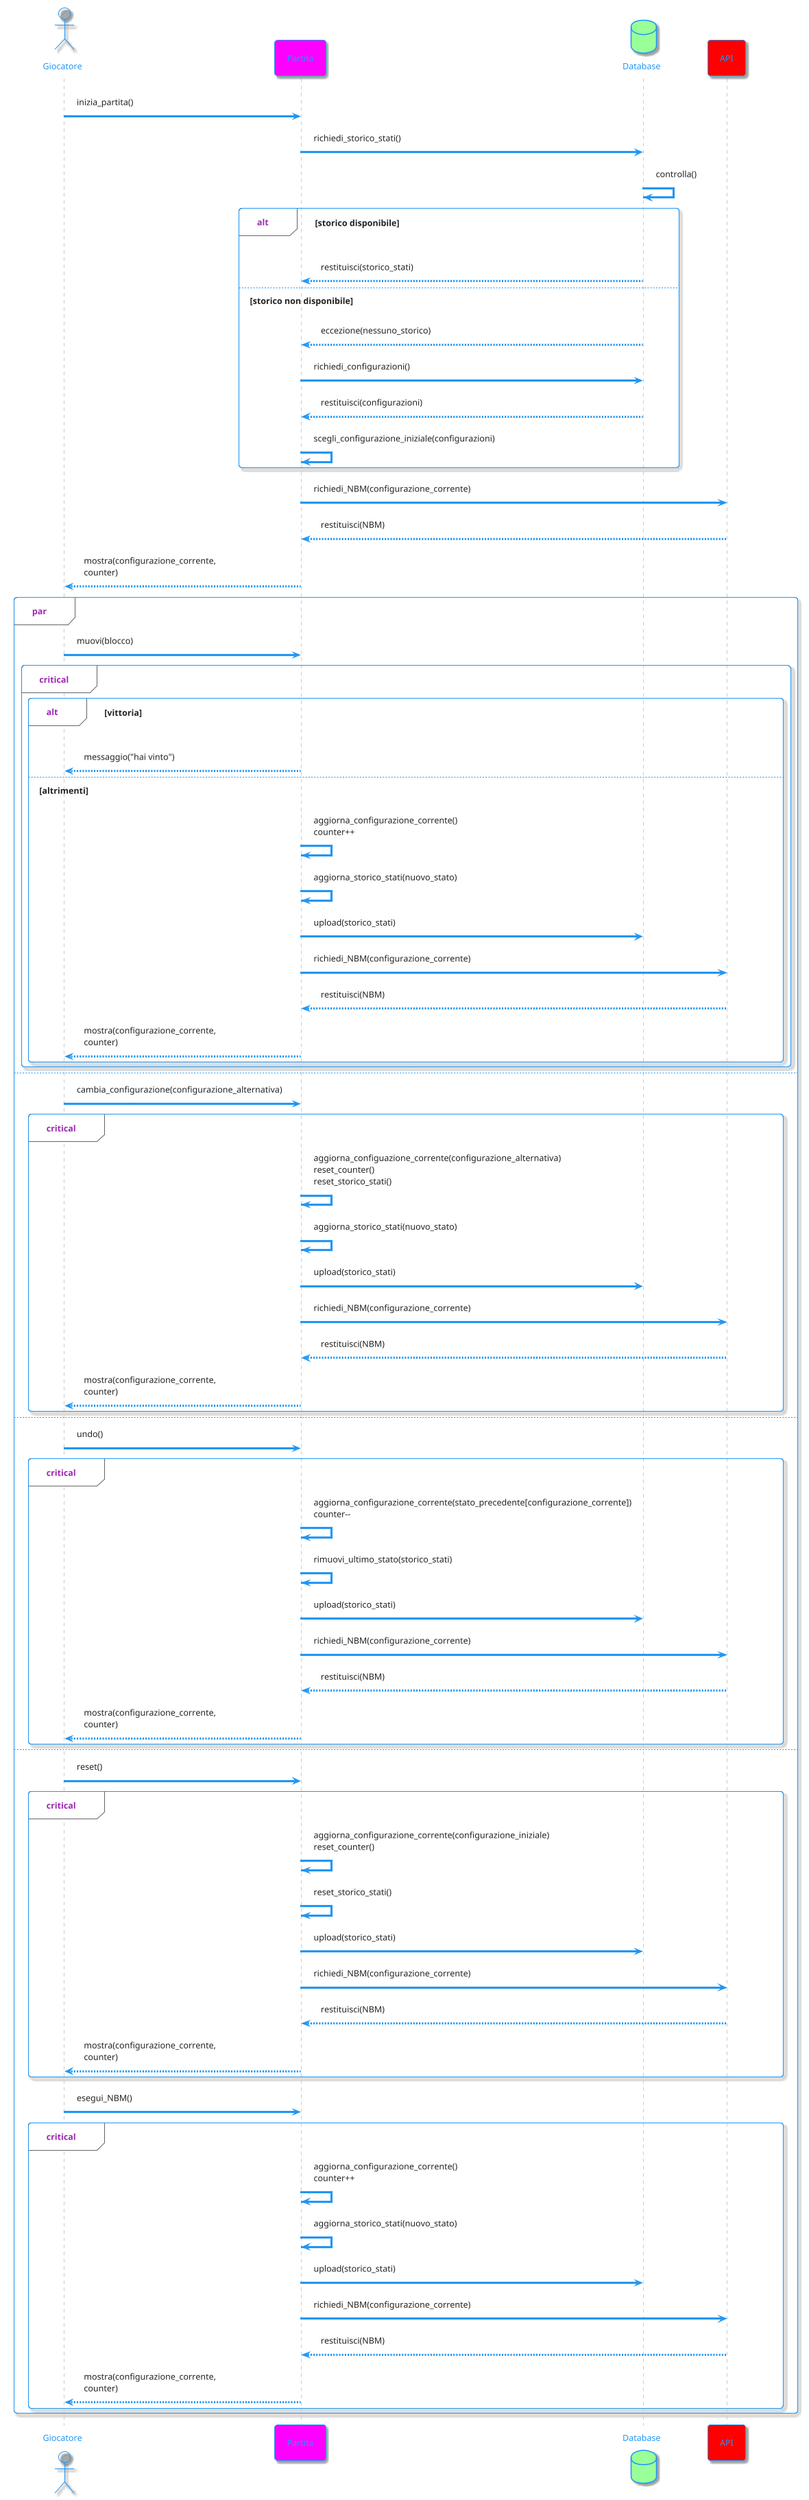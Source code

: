 @startuml
!theme materia-outline

actor Giocatore
participant Partita #ff00ff
database Database #99FF99
participant API #ff0000
skinparam BackgroundColor #FFFFFF


Giocatore -> Partita: inizia_partita()

Partita -> Database: richiedi_storico_stati()
Database -> Database: controlla()


alt storico disponibile
    Database --> Partita: restituisci(storico_stati)

else storico non disponibile
    Database --> Partita: eccezione(nessuno_storico)
    Partita -> Database: richiedi_configurazioni()
    Database --> Partita: restituisci(configurazioni)
    Partita -> Partita: scegli_configurazione_iniziale(configurazioni)

end

Partita -> API: richiedi_NBM(configurazione_corrente)
API --> Partita: restituisci(NBM)

Partita --> Giocatore: mostra(configurazione_corrente,\ncounter)

par
    Giocatore -> Partita: muovi(blocco)

    critical
    alt vittoria
      Partita --> Giocatore:messaggio("hai vinto")

      else altrimenti
      Partita -> Partita: aggiorna_configurazione_corrente()\ncounter++
      Partita -> Partita: aggiorna_storico_stati(nuovo_stato)
      Partita -> Database: upload(storico_stati)

      Partita -> API: richiedi_NBM(configurazione_corrente)
      API --> Partita: restituisci(NBM)
      Partita --> Giocatore: mostra(configurazione_corrente,\ncounter)

    end

    end

else
    Giocatore -> Partita: cambia_configurazione(configurazione_alternativa)

    critical
      Partita -> Partita: aggiorna_configuazione_corrente(configurazione_alternativa)\nreset_counter()\nreset_storico_stati()
      Partita -> Partita: aggiorna_storico_stati(nuovo_stato)
      Partita -> Database: upload(storico_stati)

      Partita -> API: richiedi_NBM(configurazione_corrente)
      API --> Partita: restituisci(NBM)

      Partita-->Giocatore: mostra(configurazione_corrente,\ncounter)
    end

else
    Giocatore -> Partita: undo()

    critical
      Partita -> Partita: aggiorna_configurazione_corrente(stato_precedente[configurazione_corrente])\ncounter--
      Partita -> Partita: rimuovi_ultimo_stato(storico_stati)
      Partita -> Database: upload(storico_stati)

      Partita -> API: richiedi_NBM(configurazione_corrente)
      API --> Partita: restituisci(NBM)

      Partita --> Giocatore: mostra(configurazione_corrente,\ncounter)

    end

else
    Giocatore -> Partita: reset()
    critical
      Partita -> Partita: aggiorna_configurazione_corrente(configurazione_iniziale)\nreset_counter()
      Partita -> Partita: reset_storico_stati()
      Partita -> Database: upload(storico_stati)

      Partita -> API: richiedi_NBM(configurazione_corrente)
      API --> Partita: restituisci(NBM)

      Partita --> Giocatore: mostra(configurazione_corrente,\ncounter)

    end

Giocatore -> Partita: esegui_NBM()

    critical
      Partita -> Partita: aggiorna_configurazione_corrente()\ncounter++
      Partita -> Partita: aggiorna_storico_stati(nuovo_stato)
      Partita -> Database: upload(storico_stati)

      Partita -> API: richiedi_NBM(configurazione_corrente)
      API --> Partita: restituisci(NBM)
      Partita --> Giocatore: mostra(configurazione_corrente,\ncounter)


    end
end
@enduml